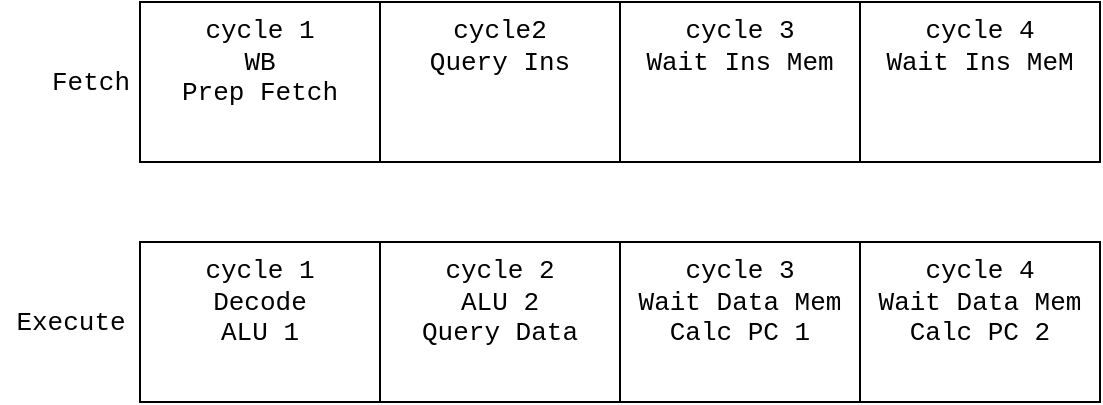 <mxfile scale="1" border="25" version="15.8.7" type="device"><diagram id="nmFAJHjWwtuaO4C3ST55" name="Page-1"><mxGraphModel dx="678" dy="365" grid="1" gridSize="10" guides="1" tooltips="1" connect="1" arrows="1" fold="1" page="1" pageScale="1" pageWidth="1169" pageHeight="827" background="#FFFFFF" math="0" shadow="0"><root><mxCell id="0"/><mxCell id="1" parent="0"/><mxCell id="bsGJmu0VTzaVwVdmSwpu-38" value="" style="group" vertex="1" connectable="0" parent="1"><mxGeometry x="120" y="160" width="480" height="80" as="geometry"/></mxCell><mxCell id="bsGJmu0VTzaVwVdmSwpu-32" value="cycle 3&lt;br&gt;Wait Data Mem&lt;br&gt;Calc PC 1" style="rounded=0;whiteSpace=wrap;html=1;fontFamily=Courier New;fontSize=13;verticalAlign=top;" vertex="1" parent="bsGJmu0VTzaVwVdmSwpu-38"><mxGeometry x="240" width="120" height="80" as="geometry"/></mxCell><mxCell id="bsGJmu0VTzaVwVdmSwpu-33" value="cycle 4&lt;br&gt;Wait Data Mem&lt;br&gt;Calc PC 2" style="rounded=0;whiteSpace=wrap;html=1;fontFamily=Courier New;fontSize=13;verticalAlign=top;" vertex="1" parent="bsGJmu0VTzaVwVdmSwpu-38"><mxGeometry x="360" width="120" height="80" as="geometry"/></mxCell><mxCell id="bsGJmu0VTzaVwVdmSwpu-29" value="cycle 1&lt;br&gt;Decode&lt;br&gt;ALU 1&lt;br&gt;" style="rounded=0;whiteSpace=wrap;html=1;fontFamily=Courier New;fontSize=13;verticalAlign=top;" vertex="1" parent="bsGJmu0VTzaVwVdmSwpu-38"><mxGeometry width="120" height="80" as="geometry"/></mxCell><mxCell id="bsGJmu0VTzaVwVdmSwpu-30" value="cycle 2&lt;br&gt;ALU 2&lt;br&gt;Query Data" style="rounded=0;whiteSpace=wrap;html=1;fontFamily=Courier New;fontSize=13;verticalAlign=top;" vertex="1" parent="bsGJmu0VTzaVwVdmSwpu-38"><mxGeometry x="120" width="120" height="80" as="geometry"/></mxCell><mxCell id="bsGJmu0VTzaVwVdmSwpu-40" value="" style="group" vertex="1" connectable="0" parent="1"><mxGeometry x="120" y="40" width="480" height="80" as="geometry"/></mxCell><mxCell id="bsGJmu0VTzaVwVdmSwpu-24" value="cycle 3&lt;br&gt;Wait Ins Mem" style="rounded=0;whiteSpace=wrap;html=1;fontFamily=Courier New;fontSize=13;verticalAlign=top;" vertex="1" parent="bsGJmu0VTzaVwVdmSwpu-40"><mxGeometry x="240" width="120" height="80" as="geometry"/></mxCell><mxCell id="bsGJmu0VTzaVwVdmSwpu-25" value="cycle 4&lt;br&gt;Wait Ins MeM" style="rounded=0;whiteSpace=wrap;html=1;fontFamily=Courier New;fontSize=13;verticalAlign=top;" vertex="1" parent="bsGJmu0VTzaVwVdmSwpu-40"><mxGeometry x="360" width="120" height="80" as="geometry"/></mxCell><mxCell id="bsGJmu0VTzaVwVdmSwpu-21" value="cycle 1&lt;br&gt;WB&lt;br style=&quot;font-size: 13px&quot;&gt;Prep Fetch" style="rounded=0;whiteSpace=wrap;html=1;fontFamily=Courier New;fontSize=13;verticalAlign=top;" vertex="1" parent="bsGJmu0VTzaVwVdmSwpu-40"><mxGeometry width="120" height="80" as="geometry"/></mxCell><mxCell id="bsGJmu0VTzaVwVdmSwpu-22" value="cycle2&lt;br&gt;Query Ins" style="rounded=0;whiteSpace=wrap;html=1;fontFamily=Courier New;fontSize=13;verticalAlign=top;" vertex="1" parent="bsGJmu0VTzaVwVdmSwpu-40"><mxGeometry x="120" width="120" height="80" as="geometry"/></mxCell><mxCell id="bsGJmu0VTzaVwVdmSwpu-41" value="Fetch" style="text;html=1;align=center;verticalAlign=middle;resizable=0;points=[];autosize=1;strokeColor=none;fillColor=none;fontSize=13;fontFamily=Courier New;" vertex="1" parent="1"><mxGeometry x="70" y="70" width="50" height="20" as="geometry"/></mxCell><mxCell id="bsGJmu0VTzaVwVdmSwpu-42" value="Execute" style="text;html=1;align=center;verticalAlign=middle;resizable=0;points=[];autosize=1;strokeColor=none;fillColor=none;fontSize=13;fontFamily=Courier New;" vertex="1" parent="1"><mxGeometry x="50" y="190" width="70" height="20" as="geometry"/></mxCell></root></mxGraphModel></diagram></mxfile>